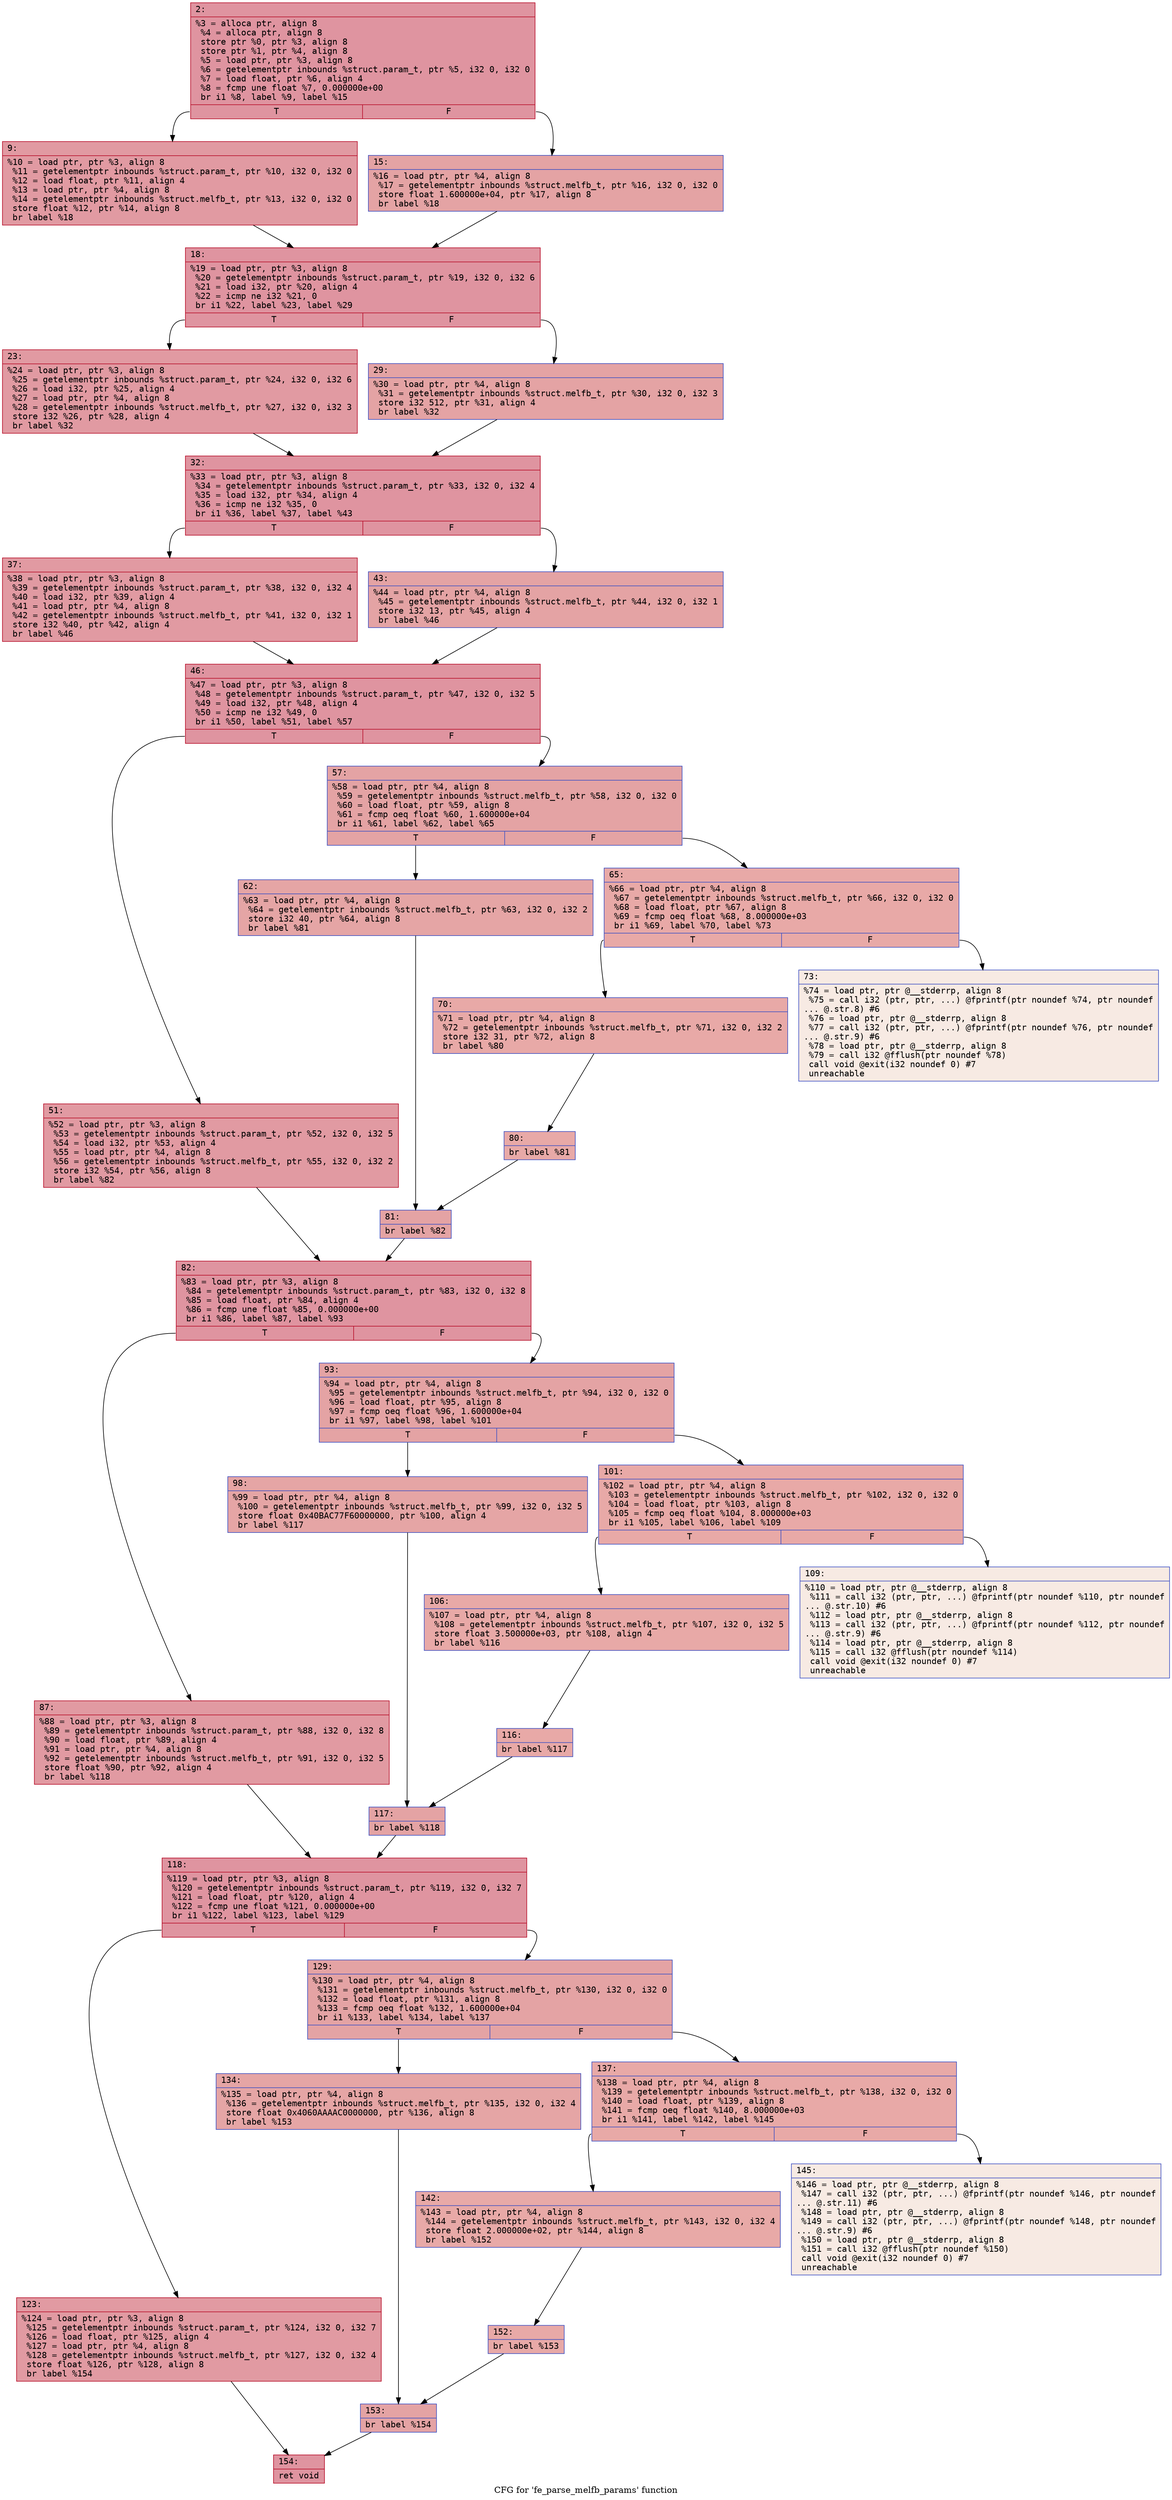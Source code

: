 digraph "CFG for 'fe_parse_melfb_params' function" {
	label="CFG for 'fe_parse_melfb_params' function";

	Node0x60000333a300 [shape=record,color="#b70d28ff", style=filled, fillcolor="#b70d2870" fontname="Courier",label="{2:\l|  %3 = alloca ptr, align 8\l  %4 = alloca ptr, align 8\l  store ptr %0, ptr %3, align 8\l  store ptr %1, ptr %4, align 8\l  %5 = load ptr, ptr %3, align 8\l  %6 = getelementptr inbounds %struct.param_t, ptr %5, i32 0, i32 0\l  %7 = load float, ptr %6, align 4\l  %8 = fcmp une float %7, 0.000000e+00\l  br i1 %8, label %9, label %15\l|{<s0>T|<s1>F}}"];
	Node0x60000333a300:s0 -> Node0x60000333a350[tooltip="2 -> 9\nProbability 62.50%" ];
	Node0x60000333a300:s1 -> Node0x60000333a3a0[tooltip="2 -> 15\nProbability 37.50%" ];
	Node0x60000333a350 [shape=record,color="#b70d28ff", style=filled, fillcolor="#bb1b2c70" fontname="Courier",label="{9:\l|  %10 = load ptr, ptr %3, align 8\l  %11 = getelementptr inbounds %struct.param_t, ptr %10, i32 0, i32 0\l  %12 = load float, ptr %11, align 4\l  %13 = load ptr, ptr %4, align 8\l  %14 = getelementptr inbounds %struct.melfb_t, ptr %13, i32 0, i32 0\l  store float %12, ptr %14, align 8\l  br label %18\l}"];
	Node0x60000333a350 -> Node0x60000333a3f0[tooltip="9 -> 18\nProbability 100.00%" ];
	Node0x60000333a3a0 [shape=record,color="#3d50c3ff", style=filled, fillcolor="#c32e3170" fontname="Courier",label="{15:\l|  %16 = load ptr, ptr %4, align 8\l  %17 = getelementptr inbounds %struct.melfb_t, ptr %16, i32 0, i32 0\l  store float 1.600000e+04, ptr %17, align 8\l  br label %18\l}"];
	Node0x60000333a3a0 -> Node0x60000333a3f0[tooltip="15 -> 18\nProbability 100.00%" ];
	Node0x60000333a3f0 [shape=record,color="#b70d28ff", style=filled, fillcolor="#b70d2870" fontname="Courier",label="{18:\l|  %19 = load ptr, ptr %3, align 8\l  %20 = getelementptr inbounds %struct.param_t, ptr %19, i32 0, i32 6\l  %21 = load i32, ptr %20, align 4\l  %22 = icmp ne i32 %21, 0\l  br i1 %22, label %23, label %29\l|{<s0>T|<s1>F}}"];
	Node0x60000333a3f0:s0 -> Node0x60000333a440[tooltip="18 -> 23\nProbability 62.50%" ];
	Node0x60000333a3f0:s1 -> Node0x60000333a490[tooltip="18 -> 29\nProbability 37.50%" ];
	Node0x60000333a440 [shape=record,color="#b70d28ff", style=filled, fillcolor="#bb1b2c70" fontname="Courier",label="{23:\l|  %24 = load ptr, ptr %3, align 8\l  %25 = getelementptr inbounds %struct.param_t, ptr %24, i32 0, i32 6\l  %26 = load i32, ptr %25, align 4\l  %27 = load ptr, ptr %4, align 8\l  %28 = getelementptr inbounds %struct.melfb_t, ptr %27, i32 0, i32 3\l  store i32 %26, ptr %28, align 4\l  br label %32\l}"];
	Node0x60000333a440 -> Node0x60000333a4e0[tooltip="23 -> 32\nProbability 100.00%" ];
	Node0x60000333a490 [shape=record,color="#3d50c3ff", style=filled, fillcolor="#c32e3170" fontname="Courier",label="{29:\l|  %30 = load ptr, ptr %4, align 8\l  %31 = getelementptr inbounds %struct.melfb_t, ptr %30, i32 0, i32 3\l  store i32 512, ptr %31, align 4\l  br label %32\l}"];
	Node0x60000333a490 -> Node0x60000333a4e0[tooltip="29 -> 32\nProbability 100.00%" ];
	Node0x60000333a4e0 [shape=record,color="#b70d28ff", style=filled, fillcolor="#b70d2870" fontname="Courier",label="{32:\l|  %33 = load ptr, ptr %3, align 8\l  %34 = getelementptr inbounds %struct.param_t, ptr %33, i32 0, i32 4\l  %35 = load i32, ptr %34, align 4\l  %36 = icmp ne i32 %35, 0\l  br i1 %36, label %37, label %43\l|{<s0>T|<s1>F}}"];
	Node0x60000333a4e0:s0 -> Node0x60000333a530[tooltip="32 -> 37\nProbability 62.50%" ];
	Node0x60000333a4e0:s1 -> Node0x60000333a580[tooltip="32 -> 43\nProbability 37.50%" ];
	Node0x60000333a530 [shape=record,color="#b70d28ff", style=filled, fillcolor="#bb1b2c70" fontname="Courier",label="{37:\l|  %38 = load ptr, ptr %3, align 8\l  %39 = getelementptr inbounds %struct.param_t, ptr %38, i32 0, i32 4\l  %40 = load i32, ptr %39, align 4\l  %41 = load ptr, ptr %4, align 8\l  %42 = getelementptr inbounds %struct.melfb_t, ptr %41, i32 0, i32 1\l  store i32 %40, ptr %42, align 4\l  br label %46\l}"];
	Node0x60000333a530 -> Node0x60000333a5d0[tooltip="37 -> 46\nProbability 100.00%" ];
	Node0x60000333a580 [shape=record,color="#3d50c3ff", style=filled, fillcolor="#c32e3170" fontname="Courier",label="{43:\l|  %44 = load ptr, ptr %4, align 8\l  %45 = getelementptr inbounds %struct.melfb_t, ptr %44, i32 0, i32 1\l  store i32 13, ptr %45, align 4\l  br label %46\l}"];
	Node0x60000333a580 -> Node0x60000333a5d0[tooltip="43 -> 46\nProbability 100.00%" ];
	Node0x60000333a5d0 [shape=record,color="#b70d28ff", style=filled, fillcolor="#b70d2870" fontname="Courier",label="{46:\l|  %47 = load ptr, ptr %3, align 8\l  %48 = getelementptr inbounds %struct.param_t, ptr %47, i32 0, i32 5\l  %49 = load i32, ptr %48, align 4\l  %50 = icmp ne i32 %49, 0\l  br i1 %50, label %51, label %57\l|{<s0>T|<s1>F}}"];
	Node0x60000333a5d0:s0 -> Node0x60000333a620[tooltip="46 -> 51\nProbability 62.50%" ];
	Node0x60000333a5d0:s1 -> Node0x60000333a670[tooltip="46 -> 57\nProbability 37.50%" ];
	Node0x60000333a620 [shape=record,color="#b70d28ff", style=filled, fillcolor="#bb1b2c70" fontname="Courier",label="{51:\l|  %52 = load ptr, ptr %3, align 8\l  %53 = getelementptr inbounds %struct.param_t, ptr %52, i32 0, i32 5\l  %54 = load i32, ptr %53, align 4\l  %55 = load ptr, ptr %4, align 8\l  %56 = getelementptr inbounds %struct.melfb_t, ptr %55, i32 0, i32 2\l  store i32 %54, ptr %56, align 8\l  br label %82\l}"];
	Node0x60000333a620 -> Node0x60000333a8a0[tooltip="51 -> 82\nProbability 100.00%" ];
	Node0x60000333a670 [shape=record,color="#3d50c3ff", style=filled, fillcolor="#c32e3170" fontname="Courier",label="{57:\l|  %58 = load ptr, ptr %4, align 8\l  %59 = getelementptr inbounds %struct.melfb_t, ptr %58, i32 0, i32 0\l  %60 = load float, ptr %59, align 8\l  %61 = fcmp oeq float %60, 1.600000e+04\l  br i1 %61, label %62, label %65\l|{<s0>T|<s1>F}}"];
	Node0x60000333a670:s0 -> Node0x60000333a6c0[tooltip="57 -> 62\nProbability 62.50%" ];
	Node0x60000333a670:s1 -> Node0x60000333a710[tooltip="57 -> 65\nProbability 37.50%" ];
	Node0x60000333a6c0 [shape=record,color="#3d50c3ff", style=filled, fillcolor="#c5333470" fontname="Courier",label="{62:\l|  %63 = load ptr, ptr %4, align 8\l  %64 = getelementptr inbounds %struct.melfb_t, ptr %63, i32 0, i32 2\l  store i32 40, ptr %64, align 8\l  br label %81\l}"];
	Node0x60000333a6c0 -> Node0x60000333a850[tooltip="62 -> 81\nProbability 100.00%" ];
	Node0x60000333a710 [shape=record,color="#3d50c3ff", style=filled, fillcolor="#ca3b3770" fontname="Courier",label="{65:\l|  %66 = load ptr, ptr %4, align 8\l  %67 = getelementptr inbounds %struct.melfb_t, ptr %66, i32 0, i32 0\l  %68 = load float, ptr %67, align 8\l  %69 = fcmp oeq float %68, 8.000000e+03\l  br i1 %69, label %70, label %73\l|{<s0>T|<s1>F}}"];
	Node0x60000333a710:s0 -> Node0x60000333a760[tooltip="65 -> 70\nProbability 100.00%" ];
	Node0x60000333a710:s1 -> Node0x60000333a7b0[tooltip="65 -> 73\nProbability 0.00%" ];
	Node0x60000333a760 [shape=record,color="#3d50c3ff", style=filled, fillcolor="#ca3b3770" fontname="Courier",label="{70:\l|  %71 = load ptr, ptr %4, align 8\l  %72 = getelementptr inbounds %struct.melfb_t, ptr %71, i32 0, i32 2\l  store i32 31, ptr %72, align 8\l  br label %80\l}"];
	Node0x60000333a760 -> Node0x60000333a800[tooltip="70 -> 80\nProbability 100.00%" ];
	Node0x60000333a7b0 [shape=record,color="#3d50c3ff", style=filled, fillcolor="#eed0c070" fontname="Courier",label="{73:\l|  %74 = load ptr, ptr @__stderrp, align 8\l  %75 = call i32 (ptr, ptr, ...) @fprintf(ptr noundef %74, ptr noundef\l... @.str.8) #6\l  %76 = load ptr, ptr @__stderrp, align 8\l  %77 = call i32 (ptr, ptr, ...) @fprintf(ptr noundef %76, ptr noundef\l... @.str.9) #6\l  %78 = load ptr, ptr @__stderrp, align 8\l  %79 = call i32 @fflush(ptr noundef %78)\l  call void @exit(i32 noundef 0) #7\l  unreachable\l}"];
	Node0x60000333a800 [shape=record,color="#3d50c3ff", style=filled, fillcolor="#ca3b3770" fontname="Courier",label="{80:\l|  br label %81\l}"];
	Node0x60000333a800 -> Node0x60000333a850[tooltip="80 -> 81\nProbability 100.00%" ];
	Node0x60000333a850 [shape=record,color="#3d50c3ff", style=filled, fillcolor="#c32e3170" fontname="Courier",label="{81:\l|  br label %82\l}"];
	Node0x60000333a850 -> Node0x60000333a8a0[tooltip="81 -> 82\nProbability 100.00%" ];
	Node0x60000333a8a0 [shape=record,color="#b70d28ff", style=filled, fillcolor="#b70d2870" fontname="Courier",label="{82:\l|  %83 = load ptr, ptr %3, align 8\l  %84 = getelementptr inbounds %struct.param_t, ptr %83, i32 0, i32 8\l  %85 = load float, ptr %84, align 4\l  %86 = fcmp une float %85, 0.000000e+00\l  br i1 %86, label %87, label %93\l|{<s0>T|<s1>F}}"];
	Node0x60000333a8a0:s0 -> Node0x60000333a8f0[tooltip="82 -> 87\nProbability 62.50%" ];
	Node0x60000333a8a0:s1 -> Node0x60000333a940[tooltip="82 -> 93\nProbability 37.50%" ];
	Node0x60000333a8f0 [shape=record,color="#b70d28ff", style=filled, fillcolor="#bb1b2c70" fontname="Courier",label="{87:\l|  %88 = load ptr, ptr %3, align 8\l  %89 = getelementptr inbounds %struct.param_t, ptr %88, i32 0, i32 8\l  %90 = load float, ptr %89, align 4\l  %91 = load ptr, ptr %4, align 8\l  %92 = getelementptr inbounds %struct.melfb_t, ptr %91, i32 0, i32 5\l  store float %90, ptr %92, align 4\l  br label %118\l}"];
	Node0x60000333a8f0 -> Node0x60000333ab70[tooltip="87 -> 118\nProbability 100.00%" ];
	Node0x60000333a940 [shape=record,color="#3d50c3ff", style=filled, fillcolor="#c32e3170" fontname="Courier",label="{93:\l|  %94 = load ptr, ptr %4, align 8\l  %95 = getelementptr inbounds %struct.melfb_t, ptr %94, i32 0, i32 0\l  %96 = load float, ptr %95, align 8\l  %97 = fcmp oeq float %96, 1.600000e+04\l  br i1 %97, label %98, label %101\l|{<s0>T|<s1>F}}"];
	Node0x60000333a940:s0 -> Node0x60000333a990[tooltip="93 -> 98\nProbability 62.50%" ];
	Node0x60000333a940:s1 -> Node0x60000333a9e0[tooltip="93 -> 101\nProbability 37.50%" ];
	Node0x60000333a990 [shape=record,color="#3d50c3ff", style=filled, fillcolor="#c5333470" fontname="Courier",label="{98:\l|  %99 = load ptr, ptr %4, align 8\l  %100 = getelementptr inbounds %struct.melfb_t, ptr %99, i32 0, i32 5\l  store float 0x40BAC77F60000000, ptr %100, align 4\l  br label %117\l}"];
	Node0x60000333a990 -> Node0x60000333ab20[tooltip="98 -> 117\nProbability 100.00%" ];
	Node0x60000333a9e0 [shape=record,color="#3d50c3ff", style=filled, fillcolor="#ca3b3770" fontname="Courier",label="{101:\l|  %102 = load ptr, ptr %4, align 8\l  %103 = getelementptr inbounds %struct.melfb_t, ptr %102, i32 0, i32 0\l  %104 = load float, ptr %103, align 8\l  %105 = fcmp oeq float %104, 8.000000e+03\l  br i1 %105, label %106, label %109\l|{<s0>T|<s1>F}}"];
	Node0x60000333a9e0:s0 -> Node0x60000333aa30[tooltip="101 -> 106\nProbability 100.00%" ];
	Node0x60000333a9e0:s1 -> Node0x60000333aa80[tooltip="101 -> 109\nProbability 0.00%" ];
	Node0x60000333aa30 [shape=record,color="#3d50c3ff", style=filled, fillcolor="#ca3b3770" fontname="Courier",label="{106:\l|  %107 = load ptr, ptr %4, align 8\l  %108 = getelementptr inbounds %struct.melfb_t, ptr %107, i32 0, i32 5\l  store float 3.500000e+03, ptr %108, align 4\l  br label %116\l}"];
	Node0x60000333aa30 -> Node0x60000333aad0[tooltip="106 -> 116\nProbability 100.00%" ];
	Node0x60000333aa80 [shape=record,color="#3d50c3ff", style=filled, fillcolor="#eed0c070" fontname="Courier",label="{109:\l|  %110 = load ptr, ptr @__stderrp, align 8\l  %111 = call i32 (ptr, ptr, ...) @fprintf(ptr noundef %110, ptr noundef\l... @.str.10) #6\l  %112 = load ptr, ptr @__stderrp, align 8\l  %113 = call i32 (ptr, ptr, ...) @fprintf(ptr noundef %112, ptr noundef\l... @.str.9) #6\l  %114 = load ptr, ptr @__stderrp, align 8\l  %115 = call i32 @fflush(ptr noundef %114)\l  call void @exit(i32 noundef 0) #7\l  unreachable\l}"];
	Node0x60000333aad0 [shape=record,color="#3d50c3ff", style=filled, fillcolor="#ca3b3770" fontname="Courier",label="{116:\l|  br label %117\l}"];
	Node0x60000333aad0 -> Node0x60000333ab20[tooltip="116 -> 117\nProbability 100.00%" ];
	Node0x60000333ab20 [shape=record,color="#3d50c3ff", style=filled, fillcolor="#c32e3170" fontname="Courier",label="{117:\l|  br label %118\l}"];
	Node0x60000333ab20 -> Node0x60000333ab70[tooltip="117 -> 118\nProbability 100.00%" ];
	Node0x60000333ab70 [shape=record,color="#b70d28ff", style=filled, fillcolor="#b70d2870" fontname="Courier",label="{118:\l|  %119 = load ptr, ptr %3, align 8\l  %120 = getelementptr inbounds %struct.param_t, ptr %119, i32 0, i32 7\l  %121 = load float, ptr %120, align 4\l  %122 = fcmp une float %121, 0.000000e+00\l  br i1 %122, label %123, label %129\l|{<s0>T|<s1>F}}"];
	Node0x60000333ab70:s0 -> Node0x60000333abc0[tooltip="118 -> 123\nProbability 62.50%" ];
	Node0x60000333ab70:s1 -> Node0x60000333ac10[tooltip="118 -> 129\nProbability 37.50%" ];
	Node0x60000333abc0 [shape=record,color="#b70d28ff", style=filled, fillcolor="#bb1b2c70" fontname="Courier",label="{123:\l|  %124 = load ptr, ptr %3, align 8\l  %125 = getelementptr inbounds %struct.param_t, ptr %124, i32 0, i32 7\l  %126 = load float, ptr %125, align 4\l  %127 = load ptr, ptr %4, align 8\l  %128 = getelementptr inbounds %struct.melfb_t, ptr %127, i32 0, i32 4\l  store float %126, ptr %128, align 8\l  br label %154\l}"];
	Node0x60000333abc0 -> Node0x60000333ae40[tooltip="123 -> 154\nProbability 100.00%" ];
	Node0x60000333ac10 [shape=record,color="#3d50c3ff", style=filled, fillcolor="#c32e3170" fontname="Courier",label="{129:\l|  %130 = load ptr, ptr %4, align 8\l  %131 = getelementptr inbounds %struct.melfb_t, ptr %130, i32 0, i32 0\l  %132 = load float, ptr %131, align 8\l  %133 = fcmp oeq float %132, 1.600000e+04\l  br i1 %133, label %134, label %137\l|{<s0>T|<s1>F}}"];
	Node0x60000333ac10:s0 -> Node0x60000333ac60[tooltip="129 -> 134\nProbability 62.50%" ];
	Node0x60000333ac10:s1 -> Node0x60000333acb0[tooltip="129 -> 137\nProbability 37.50%" ];
	Node0x60000333ac60 [shape=record,color="#3d50c3ff", style=filled, fillcolor="#c5333470" fontname="Courier",label="{134:\l|  %135 = load ptr, ptr %4, align 8\l  %136 = getelementptr inbounds %struct.melfb_t, ptr %135, i32 0, i32 4\l  store float 0x4060AAAAC0000000, ptr %136, align 8\l  br label %153\l}"];
	Node0x60000333ac60 -> Node0x60000333adf0[tooltip="134 -> 153\nProbability 100.00%" ];
	Node0x60000333acb0 [shape=record,color="#3d50c3ff", style=filled, fillcolor="#ca3b3770" fontname="Courier",label="{137:\l|  %138 = load ptr, ptr %4, align 8\l  %139 = getelementptr inbounds %struct.melfb_t, ptr %138, i32 0, i32 0\l  %140 = load float, ptr %139, align 8\l  %141 = fcmp oeq float %140, 8.000000e+03\l  br i1 %141, label %142, label %145\l|{<s0>T|<s1>F}}"];
	Node0x60000333acb0:s0 -> Node0x60000333ad00[tooltip="137 -> 142\nProbability 100.00%" ];
	Node0x60000333acb0:s1 -> Node0x60000333ad50[tooltip="137 -> 145\nProbability 0.00%" ];
	Node0x60000333ad00 [shape=record,color="#3d50c3ff", style=filled, fillcolor="#ca3b3770" fontname="Courier",label="{142:\l|  %143 = load ptr, ptr %4, align 8\l  %144 = getelementptr inbounds %struct.melfb_t, ptr %143, i32 0, i32 4\l  store float 2.000000e+02, ptr %144, align 8\l  br label %152\l}"];
	Node0x60000333ad00 -> Node0x60000333ada0[tooltip="142 -> 152\nProbability 100.00%" ];
	Node0x60000333ad50 [shape=record,color="#3d50c3ff", style=filled, fillcolor="#eed0c070" fontname="Courier",label="{145:\l|  %146 = load ptr, ptr @__stderrp, align 8\l  %147 = call i32 (ptr, ptr, ...) @fprintf(ptr noundef %146, ptr noundef\l... @.str.11) #6\l  %148 = load ptr, ptr @__stderrp, align 8\l  %149 = call i32 (ptr, ptr, ...) @fprintf(ptr noundef %148, ptr noundef\l... @.str.9) #6\l  %150 = load ptr, ptr @__stderrp, align 8\l  %151 = call i32 @fflush(ptr noundef %150)\l  call void @exit(i32 noundef 0) #7\l  unreachable\l}"];
	Node0x60000333ada0 [shape=record,color="#3d50c3ff", style=filled, fillcolor="#ca3b3770" fontname="Courier",label="{152:\l|  br label %153\l}"];
	Node0x60000333ada0 -> Node0x60000333adf0[tooltip="152 -> 153\nProbability 100.00%" ];
	Node0x60000333adf0 [shape=record,color="#3d50c3ff", style=filled, fillcolor="#c32e3170" fontname="Courier",label="{153:\l|  br label %154\l}"];
	Node0x60000333adf0 -> Node0x60000333ae40[tooltip="153 -> 154\nProbability 100.00%" ];
	Node0x60000333ae40 [shape=record,color="#b70d28ff", style=filled, fillcolor="#b70d2870" fontname="Courier",label="{154:\l|  ret void\l}"];
}

